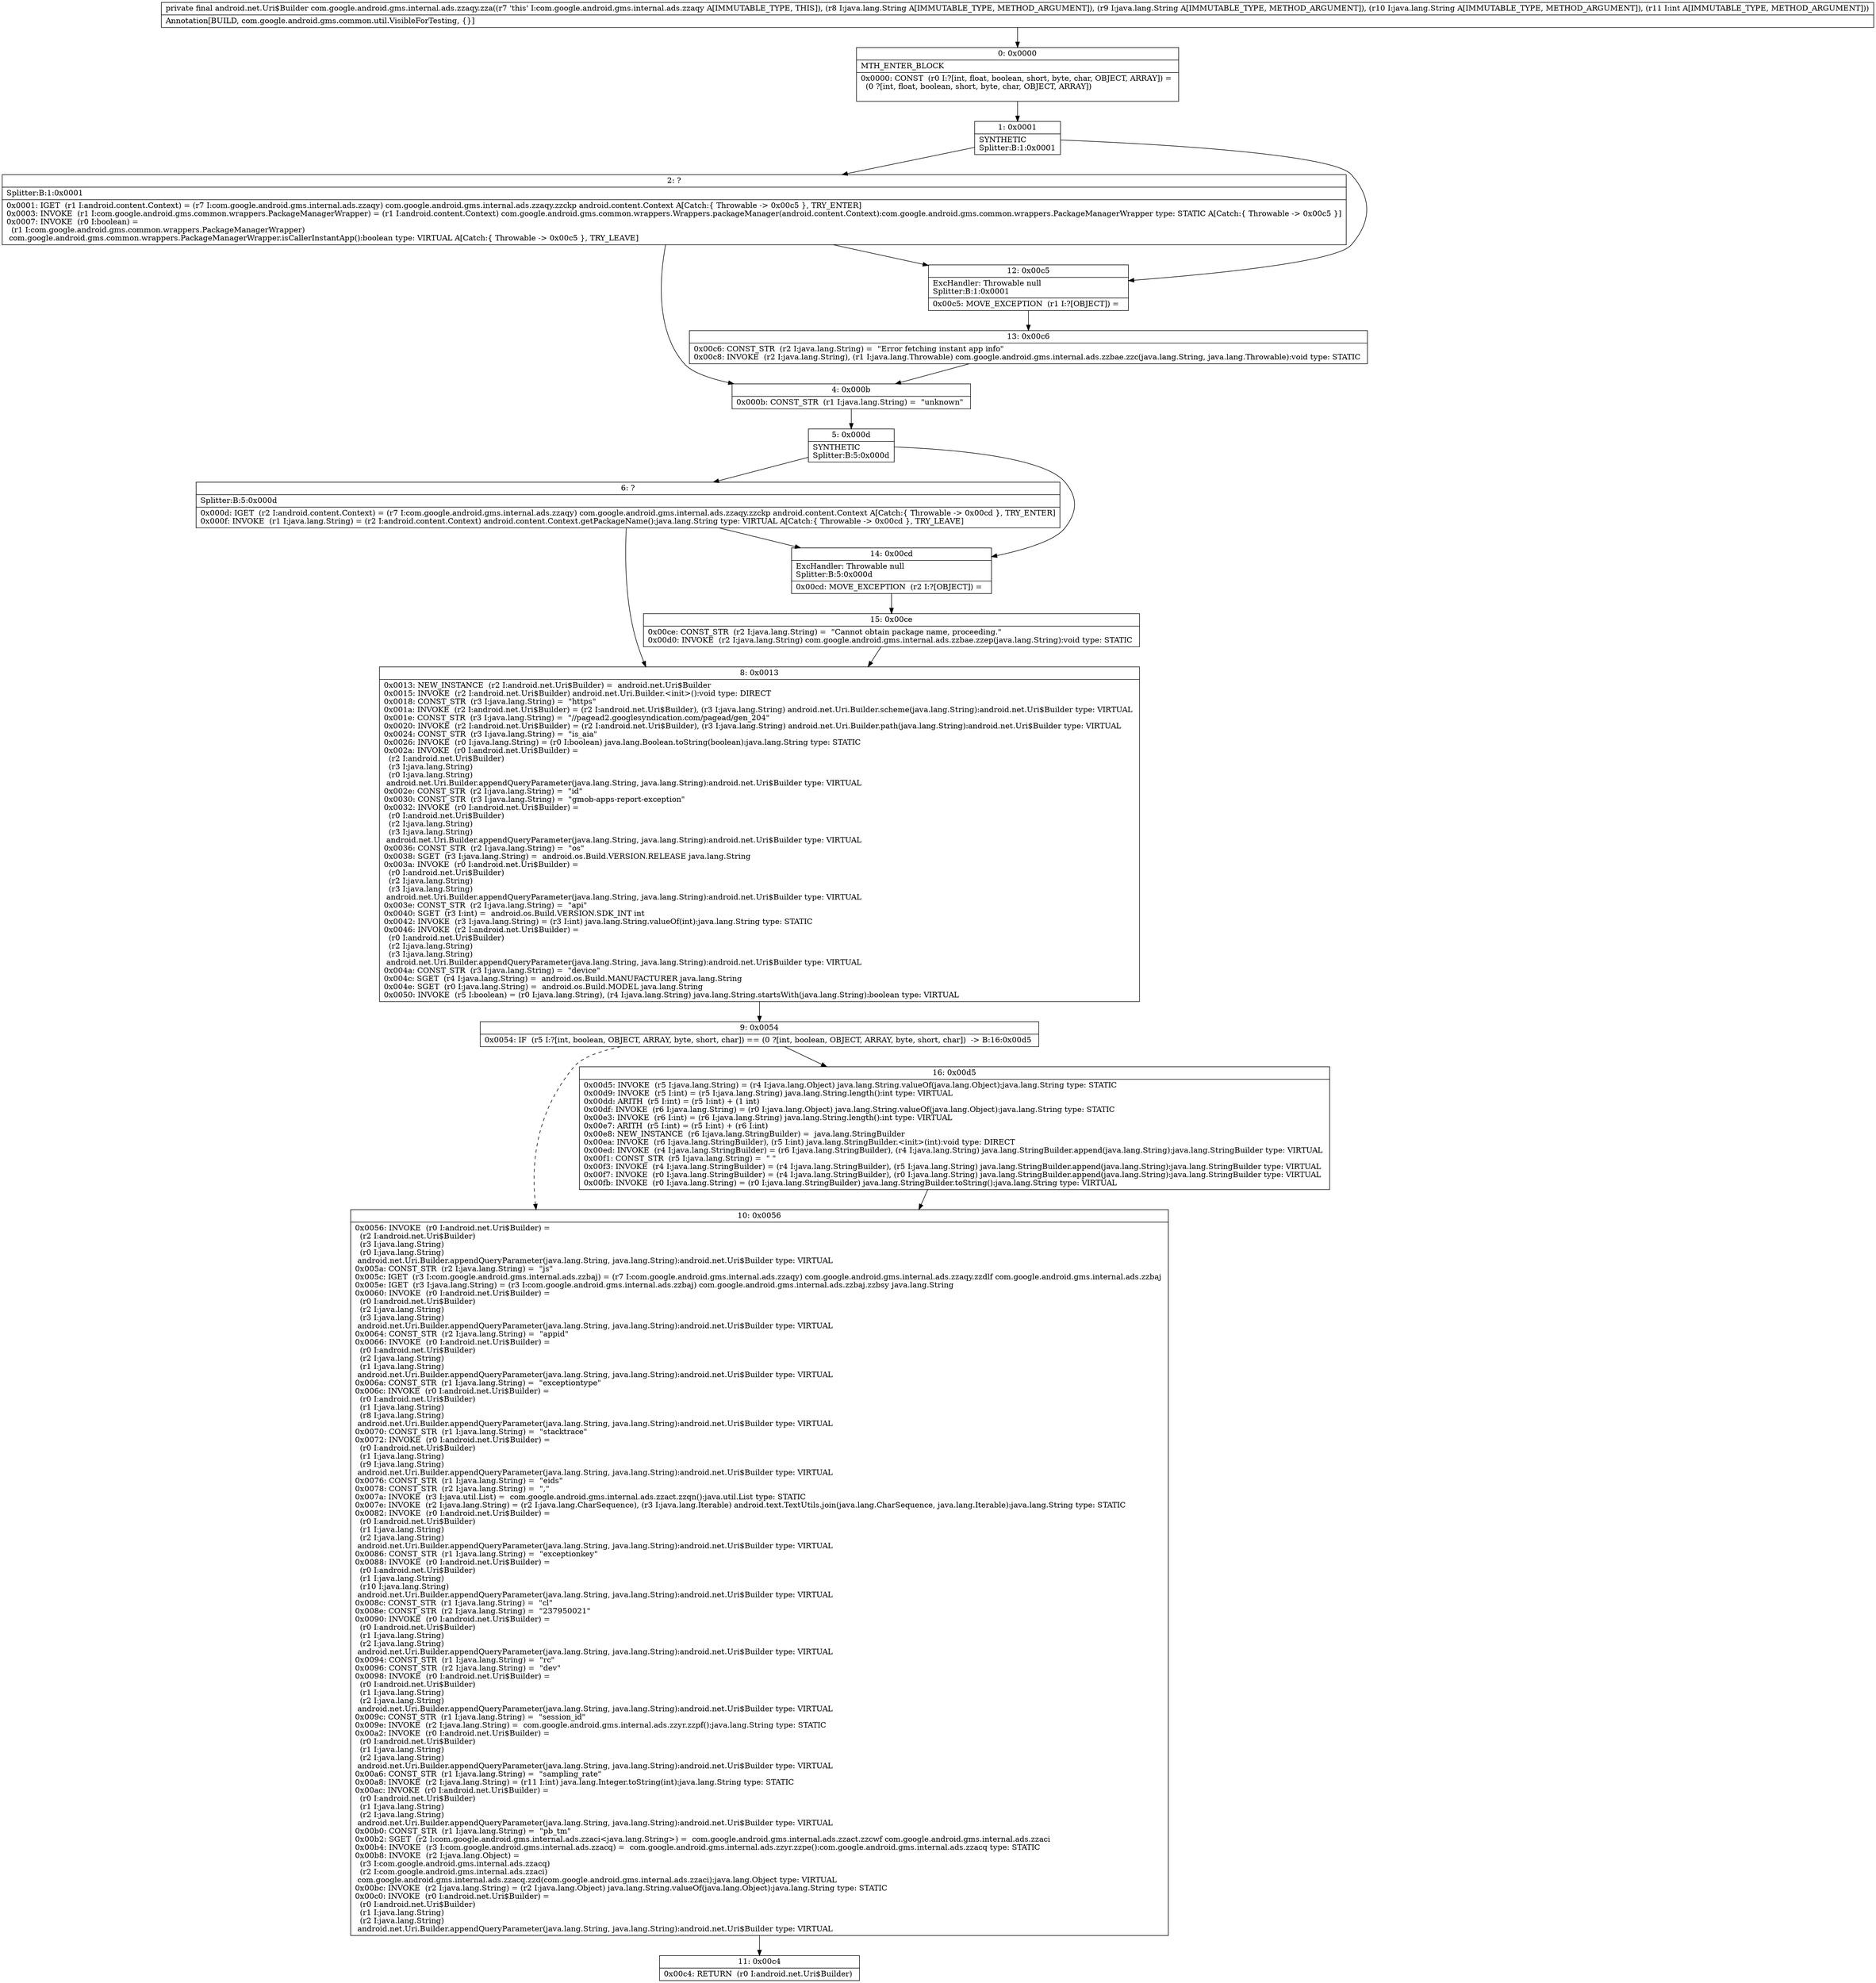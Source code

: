 digraph "CFG forcom.google.android.gms.internal.ads.zzaqy.zza(Ljava\/lang\/String;Ljava\/lang\/String;Ljava\/lang\/String;I)Landroid\/net\/Uri$Builder;" {
Node_0 [shape=record,label="{0\:\ 0x0000|MTH_ENTER_BLOCK\l|0x0000: CONST  (r0 I:?[int, float, boolean, short, byte, char, OBJECT, ARRAY]) = \l  (0 ?[int, float, boolean, short, byte, char, OBJECT, ARRAY])\l \l}"];
Node_1 [shape=record,label="{1\:\ 0x0001|SYNTHETIC\lSplitter:B:1:0x0001\l}"];
Node_2 [shape=record,label="{2\:\ ?|Splitter:B:1:0x0001\l|0x0001: IGET  (r1 I:android.content.Context) = (r7 I:com.google.android.gms.internal.ads.zzaqy) com.google.android.gms.internal.ads.zzaqy.zzckp android.content.Context A[Catch:\{ Throwable \-\> 0x00c5 \}, TRY_ENTER]\l0x0003: INVOKE  (r1 I:com.google.android.gms.common.wrappers.PackageManagerWrapper) = (r1 I:android.content.Context) com.google.android.gms.common.wrappers.Wrappers.packageManager(android.content.Context):com.google.android.gms.common.wrappers.PackageManagerWrapper type: STATIC A[Catch:\{ Throwable \-\> 0x00c5 \}]\l0x0007: INVOKE  (r0 I:boolean) = \l  (r1 I:com.google.android.gms.common.wrappers.PackageManagerWrapper)\l com.google.android.gms.common.wrappers.PackageManagerWrapper.isCallerInstantApp():boolean type: VIRTUAL A[Catch:\{ Throwable \-\> 0x00c5 \}, TRY_LEAVE]\l}"];
Node_4 [shape=record,label="{4\:\ 0x000b|0x000b: CONST_STR  (r1 I:java.lang.String) =  \"unknown\" \l}"];
Node_5 [shape=record,label="{5\:\ 0x000d|SYNTHETIC\lSplitter:B:5:0x000d\l}"];
Node_6 [shape=record,label="{6\:\ ?|Splitter:B:5:0x000d\l|0x000d: IGET  (r2 I:android.content.Context) = (r7 I:com.google.android.gms.internal.ads.zzaqy) com.google.android.gms.internal.ads.zzaqy.zzckp android.content.Context A[Catch:\{ Throwable \-\> 0x00cd \}, TRY_ENTER]\l0x000f: INVOKE  (r1 I:java.lang.String) = (r2 I:android.content.Context) android.content.Context.getPackageName():java.lang.String type: VIRTUAL A[Catch:\{ Throwable \-\> 0x00cd \}, TRY_LEAVE]\l}"];
Node_8 [shape=record,label="{8\:\ 0x0013|0x0013: NEW_INSTANCE  (r2 I:android.net.Uri$Builder) =  android.net.Uri$Builder \l0x0015: INVOKE  (r2 I:android.net.Uri$Builder) android.net.Uri.Builder.\<init\>():void type: DIRECT \l0x0018: CONST_STR  (r3 I:java.lang.String) =  \"https\" \l0x001a: INVOKE  (r2 I:android.net.Uri$Builder) = (r2 I:android.net.Uri$Builder), (r3 I:java.lang.String) android.net.Uri.Builder.scheme(java.lang.String):android.net.Uri$Builder type: VIRTUAL \l0x001e: CONST_STR  (r3 I:java.lang.String) =  \"\/\/pagead2.googlesyndication.com\/pagead\/gen_204\" \l0x0020: INVOKE  (r2 I:android.net.Uri$Builder) = (r2 I:android.net.Uri$Builder), (r3 I:java.lang.String) android.net.Uri.Builder.path(java.lang.String):android.net.Uri$Builder type: VIRTUAL \l0x0024: CONST_STR  (r3 I:java.lang.String) =  \"is_aia\" \l0x0026: INVOKE  (r0 I:java.lang.String) = (r0 I:boolean) java.lang.Boolean.toString(boolean):java.lang.String type: STATIC \l0x002a: INVOKE  (r0 I:android.net.Uri$Builder) = \l  (r2 I:android.net.Uri$Builder)\l  (r3 I:java.lang.String)\l  (r0 I:java.lang.String)\l android.net.Uri.Builder.appendQueryParameter(java.lang.String, java.lang.String):android.net.Uri$Builder type: VIRTUAL \l0x002e: CONST_STR  (r2 I:java.lang.String) =  \"id\" \l0x0030: CONST_STR  (r3 I:java.lang.String) =  \"gmob\-apps\-report\-exception\" \l0x0032: INVOKE  (r0 I:android.net.Uri$Builder) = \l  (r0 I:android.net.Uri$Builder)\l  (r2 I:java.lang.String)\l  (r3 I:java.lang.String)\l android.net.Uri.Builder.appendQueryParameter(java.lang.String, java.lang.String):android.net.Uri$Builder type: VIRTUAL \l0x0036: CONST_STR  (r2 I:java.lang.String) =  \"os\" \l0x0038: SGET  (r3 I:java.lang.String) =  android.os.Build.VERSION.RELEASE java.lang.String \l0x003a: INVOKE  (r0 I:android.net.Uri$Builder) = \l  (r0 I:android.net.Uri$Builder)\l  (r2 I:java.lang.String)\l  (r3 I:java.lang.String)\l android.net.Uri.Builder.appendQueryParameter(java.lang.String, java.lang.String):android.net.Uri$Builder type: VIRTUAL \l0x003e: CONST_STR  (r2 I:java.lang.String) =  \"api\" \l0x0040: SGET  (r3 I:int) =  android.os.Build.VERSION.SDK_INT int \l0x0042: INVOKE  (r3 I:java.lang.String) = (r3 I:int) java.lang.String.valueOf(int):java.lang.String type: STATIC \l0x0046: INVOKE  (r2 I:android.net.Uri$Builder) = \l  (r0 I:android.net.Uri$Builder)\l  (r2 I:java.lang.String)\l  (r3 I:java.lang.String)\l android.net.Uri.Builder.appendQueryParameter(java.lang.String, java.lang.String):android.net.Uri$Builder type: VIRTUAL \l0x004a: CONST_STR  (r3 I:java.lang.String) =  \"device\" \l0x004c: SGET  (r4 I:java.lang.String) =  android.os.Build.MANUFACTURER java.lang.String \l0x004e: SGET  (r0 I:java.lang.String) =  android.os.Build.MODEL java.lang.String \l0x0050: INVOKE  (r5 I:boolean) = (r0 I:java.lang.String), (r4 I:java.lang.String) java.lang.String.startsWith(java.lang.String):boolean type: VIRTUAL \l}"];
Node_9 [shape=record,label="{9\:\ 0x0054|0x0054: IF  (r5 I:?[int, boolean, OBJECT, ARRAY, byte, short, char]) == (0 ?[int, boolean, OBJECT, ARRAY, byte, short, char])  \-\> B:16:0x00d5 \l}"];
Node_10 [shape=record,label="{10\:\ 0x0056|0x0056: INVOKE  (r0 I:android.net.Uri$Builder) = \l  (r2 I:android.net.Uri$Builder)\l  (r3 I:java.lang.String)\l  (r0 I:java.lang.String)\l android.net.Uri.Builder.appendQueryParameter(java.lang.String, java.lang.String):android.net.Uri$Builder type: VIRTUAL \l0x005a: CONST_STR  (r2 I:java.lang.String) =  \"js\" \l0x005c: IGET  (r3 I:com.google.android.gms.internal.ads.zzbaj) = (r7 I:com.google.android.gms.internal.ads.zzaqy) com.google.android.gms.internal.ads.zzaqy.zzdlf com.google.android.gms.internal.ads.zzbaj \l0x005e: IGET  (r3 I:java.lang.String) = (r3 I:com.google.android.gms.internal.ads.zzbaj) com.google.android.gms.internal.ads.zzbaj.zzbsy java.lang.String \l0x0060: INVOKE  (r0 I:android.net.Uri$Builder) = \l  (r0 I:android.net.Uri$Builder)\l  (r2 I:java.lang.String)\l  (r3 I:java.lang.String)\l android.net.Uri.Builder.appendQueryParameter(java.lang.String, java.lang.String):android.net.Uri$Builder type: VIRTUAL \l0x0064: CONST_STR  (r2 I:java.lang.String) =  \"appid\" \l0x0066: INVOKE  (r0 I:android.net.Uri$Builder) = \l  (r0 I:android.net.Uri$Builder)\l  (r2 I:java.lang.String)\l  (r1 I:java.lang.String)\l android.net.Uri.Builder.appendQueryParameter(java.lang.String, java.lang.String):android.net.Uri$Builder type: VIRTUAL \l0x006a: CONST_STR  (r1 I:java.lang.String) =  \"exceptiontype\" \l0x006c: INVOKE  (r0 I:android.net.Uri$Builder) = \l  (r0 I:android.net.Uri$Builder)\l  (r1 I:java.lang.String)\l  (r8 I:java.lang.String)\l android.net.Uri.Builder.appendQueryParameter(java.lang.String, java.lang.String):android.net.Uri$Builder type: VIRTUAL \l0x0070: CONST_STR  (r1 I:java.lang.String) =  \"stacktrace\" \l0x0072: INVOKE  (r0 I:android.net.Uri$Builder) = \l  (r0 I:android.net.Uri$Builder)\l  (r1 I:java.lang.String)\l  (r9 I:java.lang.String)\l android.net.Uri.Builder.appendQueryParameter(java.lang.String, java.lang.String):android.net.Uri$Builder type: VIRTUAL \l0x0076: CONST_STR  (r1 I:java.lang.String) =  \"eids\" \l0x0078: CONST_STR  (r2 I:java.lang.String) =  \",\" \l0x007a: INVOKE  (r3 I:java.util.List) =  com.google.android.gms.internal.ads.zzact.zzqn():java.util.List type: STATIC \l0x007e: INVOKE  (r2 I:java.lang.String) = (r2 I:java.lang.CharSequence), (r3 I:java.lang.Iterable) android.text.TextUtils.join(java.lang.CharSequence, java.lang.Iterable):java.lang.String type: STATIC \l0x0082: INVOKE  (r0 I:android.net.Uri$Builder) = \l  (r0 I:android.net.Uri$Builder)\l  (r1 I:java.lang.String)\l  (r2 I:java.lang.String)\l android.net.Uri.Builder.appendQueryParameter(java.lang.String, java.lang.String):android.net.Uri$Builder type: VIRTUAL \l0x0086: CONST_STR  (r1 I:java.lang.String) =  \"exceptionkey\" \l0x0088: INVOKE  (r0 I:android.net.Uri$Builder) = \l  (r0 I:android.net.Uri$Builder)\l  (r1 I:java.lang.String)\l  (r10 I:java.lang.String)\l android.net.Uri.Builder.appendQueryParameter(java.lang.String, java.lang.String):android.net.Uri$Builder type: VIRTUAL \l0x008c: CONST_STR  (r1 I:java.lang.String) =  \"cl\" \l0x008e: CONST_STR  (r2 I:java.lang.String) =  \"237950021\" \l0x0090: INVOKE  (r0 I:android.net.Uri$Builder) = \l  (r0 I:android.net.Uri$Builder)\l  (r1 I:java.lang.String)\l  (r2 I:java.lang.String)\l android.net.Uri.Builder.appendQueryParameter(java.lang.String, java.lang.String):android.net.Uri$Builder type: VIRTUAL \l0x0094: CONST_STR  (r1 I:java.lang.String) =  \"rc\" \l0x0096: CONST_STR  (r2 I:java.lang.String) =  \"dev\" \l0x0098: INVOKE  (r0 I:android.net.Uri$Builder) = \l  (r0 I:android.net.Uri$Builder)\l  (r1 I:java.lang.String)\l  (r2 I:java.lang.String)\l android.net.Uri.Builder.appendQueryParameter(java.lang.String, java.lang.String):android.net.Uri$Builder type: VIRTUAL \l0x009c: CONST_STR  (r1 I:java.lang.String) =  \"session_id\" \l0x009e: INVOKE  (r2 I:java.lang.String) =  com.google.android.gms.internal.ads.zzyr.zzpf():java.lang.String type: STATIC \l0x00a2: INVOKE  (r0 I:android.net.Uri$Builder) = \l  (r0 I:android.net.Uri$Builder)\l  (r1 I:java.lang.String)\l  (r2 I:java.lang.String)\l android.net.Uri.Builder.appendQueryParameter(java.lang.String, java.lang.String):android.net.Uri$Builder type: VIRTUAL \l0x00a6: CONST_STR  (r1 I:java.lang.String) =  \"sampling_rate\" \l0x00a8: INVOKE  (r2 I:java.lang.String) = (r11 I:int) java.lang.Integer.toString(int):java.lang.String type: STATIC \l0x00ac: INVOKE  (r0 I:android.net.Uri$Builder) = \l  (r0 I:android.net.Uri$Builder)\l  (r1 I:java.lang.String)\l  (r2 I:java.lang.String)\l android.net.Uri.Builder.appendQueryParameter(java.lang.String, java.lang.String):android.net.Uri$Builder type: VIRTUAL \l0x00b0: CONST_STR  (r1 I:java.lang.String) =  \"pb_tm\" \l0x00b2: SGET  (r2 I:com.google.android.gms.internal.ads.zzaci\<java.lang.String\>) =  com.google.android.gms.internal.ads.zzact.zzcwf com.google.android.gms.internal.ads.zzaci \l0x00b4: INVOKE  (r3 I:com.google.android.gms.internal.ads.zzacq) =  com.google.android.gms.internal.ads.zzyr.zzpe():com.google.android.gms.internal.ads.zzacq type: STATIC \l0x00b8: INVOKE  (r2 I:java.lang.Object) = \l  (r3 I:com.google.android.gms.internal.ads.zzacq)\l  (r2 I:com.google.android.gms.internal.ads.zzaci)\l com.google.android.gms.internal.ads.zzacq.zzd(com.google.android.gms.internal.ads.zzaci):java.lang.Object type: VIRTUAL \l0x00bc: INVOKE  (r2 I:java.lang.String) = (r2 I:java.lang.Object) java.lang.String.valueOf(java.lang.Object):java.lang.String type: STATIC \l0x00c0: INVOKE  (r0 I:android.net.Uri$Builder) = \l  (r0 I:android.net.Uri$Builder)\l  (r1 I:java.lang.String)\l  (r2 I:java.lang.String)\l android.net.Uri.Builder.appendQueryParameter(java.lang.String, java.lang.String):android.net.Uri$Builder type: VIRTUAL \l}"];
Node_11 [shape=record,label="{11\:\ 0x00c4|0x00c4: RETURN  (r0 I:android.net.Uri$Builder) \l}"];
Node_12 [shape=record,label="{12\:\ 0x00c5|ExcHandler: Throwable null\lSplitter:B:1:0x0001\l|0x00c5: MOVE_EXCEPTION  (r1 I:?[OBJECT]) =  \l}"];
Node_13 [shape=record,label="{13\:\ 0x00c6|0x00c6: CONST_STR  (r2 I:java.lang.String) =  \"Error fetching instant app info\" \l0x00c8: INVOKE  (r2 I:java.lang.String), (r1 I:java.lang.Throwable) com.google.android.gms.internal.ads.zzbae.zzc(java.lang.String, java.lang.Throwable):void type: STATIC \l}"];
Node_14 [shape=record,label="{14\:\ 0x00cd|ExcHandler: Throwable null\lSplitter:B:5:0x000d\l|0x00cd: MOVE_EXCEPTION  (r2 I:?[OBJECT]) =  \l}"];
Node_15 [shape=record,label="{15\:\ 0x00ce|0x00ce: CONST_STR  (r2 I:java.lang.String) =  \"Cannot obtain package name, proceeding.\" \l0x00d0: INVOKE  (r2 I:java.lang.String) com.google.android.gms.internal.ads.zzbae.zzep(java.lang.String):void type: STATIC \l}"];
Node_16 [shape=record,label="{16\:\ 0x00d5|0x00d5: INVOKE  (r5 I:java.lang.String) = (r4 I:java.lang.Object) java.lang.String.valueOf(java.lang.Object):java.lang.String type: STATIC \l0x00d9: INVOKE  (r5 I:int) = (r5 I:java.lang.String) java.lang.String.length():int type: VIRTUAL \l0x00dd: ARITH  (r5 I:int) = (r5 I:int) + (1 int) \l0x00df: INVOKE  (r6 I:java.lang.String) = (r0 I:java.lang.Object) java.lang.String.valueOf(java.lang.Object):java.lang.String type: STATIC \l0x00e3: INVOKE  (r6 I:int) = (r6 I:java.lang.String) java.lang.String.length():int type: VIRTUAL \l0x00e7: ARITH  (r5 I:int) = (r5 I:int) + (r6 I:int) \l0x00e8: NEW_INSTANCE  (r6 I:java.lang.StringBuilder) =  java.lang.StringBuilder \l0x00ea: INVOKE  (r6 I:java.lang.StringBuilder), (r5 I:int) java.lang.StringBuilder.\<init\>(int):void type: DIRECT \l0x00ed: INVOKE  (r4 I:java.lang.StringBuilder) = (r6 I:java.lang.StringBuilder), (r4 I:java.lang.String) java.lang.StringBuilder.append(java.lang.String):java.lang.StringBuilder type: VIRTUAL \l0x00f1: CONST_STR  (r5 I:java.lang.String) =  \" \" \l0x00f3: INVOKE  (r4 I:java.lang.StringBuilder) = (r4 I:java.lang.StringBuilder), (r5 I:java.lang.String) java.lang.StringBuilder.append(java.lang.String):java.lang.StringBuilder type: VIRTUAL \l0x00f7: INVOKE  (r0 I:java.lang.StringBuilder) = (r4 I:java.lang.StringBuilder), (r0 I:java.lang.String) java.lang.StringBuilder.append(java.lang.String):java.lang.StringBuilder type: VIRTUAL \l0x00fb: INVOKE  (r0 I:java.lang.String) = (r0 I:java.lang.StringBuilder) java.lang.StringBuilder.toString():java.lang.String type: VIRTUAL \l}"];
MethodNode[shape=record,label="{private final android.net.Uri$Builder com.google.android.gms.internal.ads.zzaqy.zza((r7 'this' I:com.google.android.gms.internal.ads.zzaqy A[IMMUTABLE_TYPE, THIS]), (r8 I:java.lang.String A[IMMUTABLE_TYPE, METHOD_ARGUMENT]), (r9 I:java.lang.String A[IMMUTABLE_TYPE, METHOD_ARGUMENT]), (r10 I:java.lang.String A[IMMUTABLE_TYPE, METHOD_ARGUMENT]), (r11 I:int A[IMMUTABLE_TYPE, METHOD_ARGUMENT]))  | Annotation[BUILD, com.google.android.gms.common.util.VisibleForTesting, \{\}]\l}"];
MethodNode -> Node_0;
Node_0 -> Node_1;
Node_1 -> Node_2;
Node_1 -> Node_12;
Node_2 -> Node_12;
Node_2 -> Node_4;
Node_4 -> Node_5;
Node_5 -> Node_6;
Node_5 -> Node_14;
Node_6 -> Node_14;
Node_6 -> Node_8;
Node_8 -> Node_9;
Node_9 -> Node_10[style=dashed];
Node_9 -> Node_16;
Node_10 -> Node_11;
Node_12 -> Node_13;
Node_13 -> Node_4;
Node_14 -> Node_15;
Node_15 -> Node_8;
Node_16 -> Node_10;
}

